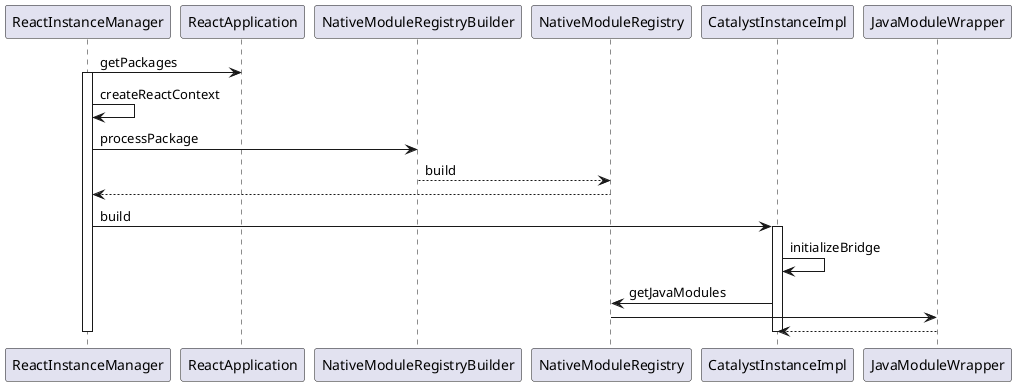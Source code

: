 @startuml

ReactInstanceManager -> ReactApplication:getPackages


activate ReactInstanceManager
ReactInstanceManager -> ReactInstanceManager:createReactContext

ReactInstanceManager -> NativeModuleRegistryBuilder:processPackage
NativeModuleRegistry <-- NativeModuleRegistryBuilder:build

ReactInstanceManager <-- NativeModuleRegistry

ReactInstanceManager -> CatalystInstanceImpl:build

activate CatalystInstanceImpl

CatalystInstanceImpl -> CatalystInstanceImpl:initializeBridge

CatalystInstanceImpl -> NativeModuleRegistry:getJavaModules

NativeModuleRegistry -> JavaModuleWrapper

CatalystInstanceImpl <-- JavaModuleWrapper

deactivate CatalystInstanceImpl

deactivate ReactInstanceManager


@enduml
